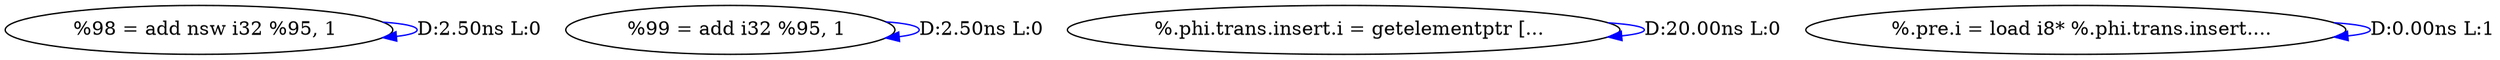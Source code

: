 digraph {
Node0x3409410[label="  %98 = add nsw i32 %95, 1"];
Node0x3409410 -> Node0x3409410[label="D:2.50ns L:0",color=blue];
Node0x34094f0[label="  %99 = add i32 %95, 1"];
Node0x34094f0 -> Node0x34094f0[label="D:2.50ns L:0",color=blue];
Node0x34095d0[label="  %.phi.trans.insert.i = getelementptr [..."];
Node0x34095d0 -> Node0x34095d0[label="D:20.00ns L:0",color=blue];
Node0x34096b0[label="  %.pre.i = load i8* %.phi.trans.insert...."];
Node0x34096b0 -> Node0x34096b0[label="D:0.00ns L:1",color=blue];
}
